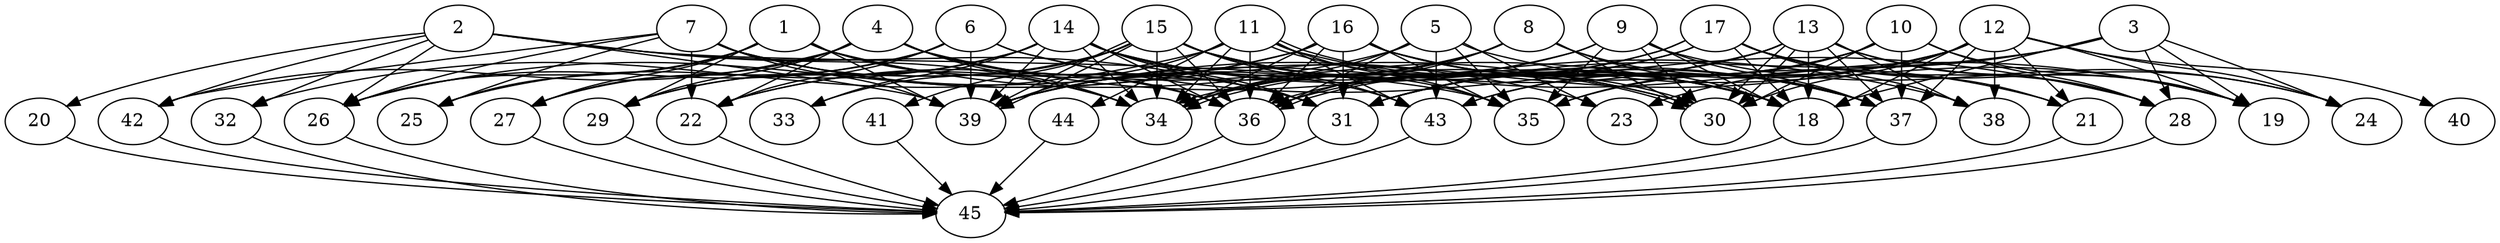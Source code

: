 // DAG automatically generated by daggen at Tue Aug  6 16:31:44 2019
// ./daggen --dot -n 45 --ccr 0.4 --fat 0.8 --regular 0.5 --density 0.7 --mindata 5242880 --maxdata 52428800 
digraph G {
  1 [size="60610560", alpha="0.09", expect_size="24244224"] 
  1 -> 18 [size ="24244224"]
  1 -> 25 [size ="24244224"]
  1 -> 26 [size ="24244224"]
  1 -> 27 [size ="24244224"]
  1 -> 29 [size ="24244224"]
  1 -> 31 [size ="24244224"]
  1 -> 34 [size ="24244224"]
  1 -> 39 [size ="24244224"]
  2 [size="28613120", alpha="0.06", expect_size="11445248"] 
  2 -> 20 [size ="11445248"]
  2 -> 26 [size ="11445248"]
  2 -> 31 [size ="11445248"]
  2 -> 32 [size ="11445248"]
  2 -> 34 [size ="11445248"]
  2 -> 35 [size ="11445248"]
  2 -> 39 [size ="11445248"]
  2 -> 42 [size ="11445248"]
  3 [size="49779200", alpha="0.05", expect_size="19911680"] 
  3 -> 18 [size ="19911680"]
  3 -> 19 [size ="19911680"]
  3 -> 23 [size ="19911680"]
  3 -> 24 [size ="19911680"]
  3 -> 28 [size ="19911680"]
  3 -> 31 [size ="19911680"]
  4 [size="33610240", alpha="0.19", expect_size="13444096"] 
  4 -> 22 [size ="13444096"]
  4 -> 27 [size ="13444096"]
  4 -> 29 [size ="13444096"]
  4 -> 31 [size ="13444096"]
  4 -> 34 [size ="13444096"]
  4 -> 36 [size ="13444096"]
  4 -> 38 [size ="13444096"]
  4 -> 42 [size ="13444096"]
  5 [size="58877440", alpha="0.07", expect_size="23550976"] 
  5 -> 19 [size ="23550976"]
  5 -> 22 [size ="23550976"]
  5 -> 23 [size ="23550976"]
  5 -> 34 [size ="23550976"]
  5 -> 35 [size ="23550976"]
  5 -> 36 [size ="23550976"]
  5 -> 43 [size ="23550976"]
  6 [size="45406720", alpha="0.19", expect_size="18162688"] 
  6 -> 22 [size ="18162688"]
  6 -> 26 [size ="18162688"]
  6 -> 27 [size ="18162688"]
  6 -> 28 [size ="18162688"]
  6 -> 30 [size ="18162688"]
  6 -> 39 [size ="18162688"]
  7 [size="69299200", alpha="0.01", expect_size="27719680"] 
  7 -> 22 [size ="27719680"]
  7 -> 23 [size ="27719680"]
  7 -> 25 [size ="27719680"]
  7 -> 26 [size ="27719680"]
  7 -> 30 [size ="27719680"]
  7 -> 36 [size ="27719680"]
  7 -> 39 [size ="27719680"]
  7 -> 42 [size ="27719680"]
  8 [size="48343040", alpha="0.04", expect_size="19337216"] 
  8 -> 18 [size ="19337216"]
  8 -> 30 [size ="19337216"]
  8 -> 34 [size ="19337216"]
  8 -> 36 [size ="19337216"]
  8 -> 37 [size ="19337216"]
  8 -> 39 [size ="19337216"]
  9 [size="80245760", alpha="0.06", expect_size="32098304"] 
  9 -> 18 [size ="32098304"]
  9 -> 24 [size ="32098304"]
  9 -> 30 [size ="32098304"]
  9 -> 34 [size ="32098304"]
  9 -> 35 [size ="32098304"]
  9 -> 37 [size ="32098304"]
  9 -> 39 [size ="32098304"]
  10 [size="62640640", alpha="0.03", expect_size="25056256"] 
  10 -> 19 [size ="25056256"]
  10 -> 28 [size ="25056256"]
  10 -> 30 [size ="25056256"]
  10 -> 31 [size ="25056256"]
  10 -> 35 [size ="25056256"]
  10 -> 37 [size ="25056256"]
  10 -> 43 [size ="25056256"]
  11 [size="77470720", alpha="0.13", expect_size="30988288"] 
  11 -> 19 [size ="30988288"]
  11 -> 30 [size ="30988288"]
  11 -> 30 [size ="30988288"]
  11 -> 32 [size ="30988288"]
  11 -> 34 [size ="30988288"]
  11 -> 35 [size ="30988288"]
  11 -> 36 [size ="30988288"]
  11 -> 39 [size ="30988288"]
  11 -> 43 [size ="30988288"]
  11 -> 44 [size ="30988288"]
  12 [size="14819840", alpha="0.13", expect_size="5927936"] 
  12 -> 18 [size ="5927936"]
  12 -> 19 [size ="5927936"]
  12 -> 21 [size ="5927936"]
  12 -> 24 [size ="5927936"]
  12 -> 30 [size ="5927936"]
  12 -> 31 [size ="5927936"]
  12 -> 35 [size ="5927936"]
  12 -> 37 [size ="5927936"]
  12 -> 38 [size ="5927936"]
  12 -> 39 [size ="5927936"]
  12 -> 40 [size ="5927936"]
  12 -> 43 [size ="5927936"]
  13 [size="51622400", alpha="0.06", expect_size="20648960"] 
  13 -> 18 [size ="20648960"]
  13 -> 19 [size ="20648960"]
  13 -> 28 [size ="20648960"]
  13 -> 30 [size ="20648960"]
  13 -> 30 [size ="20648960"]
  13 -> 31 [size ="20648960"]
  13 -> 36 [size ="20648960"]
  13 -> 37 [size ="20648960"]
  13 -> 38 [size ="20648960"]
  13 -> 39 [size ="20648960"]
  14 [size="80647680", alpha="0.16", expect_size="32259072"] 
  14 -> 18 [size ="32259072"]
  14 -> 25 [size ="32259072"]
  14 -> 29 [size ="32259072"]
  14 -> 31 [size ="32259072"]
  14 -> 33 [size ="32259072"]
  14 -> 34 [size ="32259072"]
  14 -> 36 [size ="32259072"]
  14 -> 37 [size ="32259072"]
  14 -> 39 [size ="32259072"]
  14 -> 43 [size ="32259072"]
  15 [size="75343360", alpha="0.13", expect_size="30137344"] 
  15 -> 18 [size ="30137344"]
  15 -> 29 [size ="30137344"]
  15 -> 33 [size ="30137344"]
  15 -> 34 [size ="30137344"]
  15 -> 35 [size ="30137344"]
  15 -> 36 [size ="30137344"]
  15 -> 37 [size ="30137344"]
  15 -> 39 [size ="30137344"]
  15 -> 39 [size ="30137344"]
  15 -> 41 [size ="30137344"]
  15 -> 43 [size ="30137344"]
  16 [size="116590080", alpha="0.02", expect_size="46636032"] 
  16 -> 18 [size ="46636032"]
  16 -> 21 [size ="46636032"]
  16 -> 22 [size ="46636032"]
  16 -> 26 [size ="46636032"]
  16 -> 31 [size ="46636032"]
  16 -> 34 [size ="46636032"]
  16 -> 35 [size ="46636032"]
  16 -> 36 [size ="46636032"]
  16 -> 37 [size ="46636032"]
  17 [size="108572160", alpha="0.12", expect_size="43428864"] 
  17 -> 18 [size ="43428864"]
  17 -> 21 [size ="43428864"]
  17 -> 24 [size ="43428864"]
  17 -> 28 [size ="43428864"]
  17 -> 34 [size ="43428864"]
  17 -> 34 [size ="43428864"]
  17 -> 36 [size ="43428864"]
  17 -> 36 [size ="43428864"]
  17 -> 38 [size ="43428864"]
  18 [size="115763200", alpha="0.18", expect_size="46305280"] 
  18 -> 45 [size ="46305280"]
  19 [size="20864000", alpha="0.15", expect_size="8345600"] 
  20 [size="58572800", alpha="0.18", expect_size="23429120"] 
  20 -> 45 [size ="23429120"]
  21 [size="73433600", alpha="0.09", expect_size="29373440"] 
  21 -> 45 [size ="29373440"]
  22 [size="32985600", alpha="0.03", expect_size="13194240"] 
  22 -> 45 [size ="13194240"]
  23 [size="112125440", alpha="0.03", expect_size="44850176"] 
  24 [size="31321600", alpha="0.06", expect_size="12528640"] 
  25 [size="125358080", alpha="0.17", expect_size="50143232"] 
  26 [size="84021760", alpha="0.14", expect_size="33608704"] 
  26 -> 45 [size ="33608704"]
  27 [size="97664000", alpha="0.00", expect_size="39065600"] 
  27 -> 45 [size ="39065600"]
  28 [size="50398720", alpha="0.13", expect_size="20159488"] 
  28 -> 45 [size ="20159488"]
  29 [size="38558720", alpha="0.16", expect_size="15423488"] 
  29 -> 45 [size ="15423488"]
  30 [size="125575680", alpha="0.08", expect_size="50230272"] 
  31 [size="112832000", alpha="0.11", expect_size="45132800"] 
  31 -> 45 [size ="45132800"]
  32 [size="47833600", alpha="0.14", expect_size="19133440"] 
  32 -> 45 [size ="19133440"]
  33 [size="64051200", alpha="0.04", expect_size="25620480"] 
  34 [size="80194560", alpha="0.05", expect_size="32077824"] 
  35 [size="116766720", alpha="0.17", expect_size="46706688"] 
  36 [size="101573120", alpha="0.06", expect_size="40629248"] 
  36 -> 45 [size ="40629248"]
  37 [size="66915840", alpha="0.12", expect_size="26766336"] 
  37 -> 45 [size ="26766336"]
  38 [size="68989440", alpha="0.14", expect_size="27595776"] 
  39 [size="25062400", alpha="0.19", expect_size="10024960"] 
  40 [size="120243200", alpha="0.10", expect_size="48097280"] 
  41 [size="50168320", alpha="0.13", expect_size="20067328"] 
  41 -> 45 [size ="20067328"]
  42 [size="115133440", alpha="0.18", expect_size="46053376"] 
  42 -> 45 [size ="46053376"]
  43 [size="80919040", alpha="0.00", expect_size="32367616"] 
  43 -> 45 [size ="32367616"]
  44 [size="104010240", alpha="0.06", expect_size="41604096"] 
  44 -> 45 [size ="41604096"]
  45 [size="16017920", alpha="0.10", expect_size="6407168"] 
}

